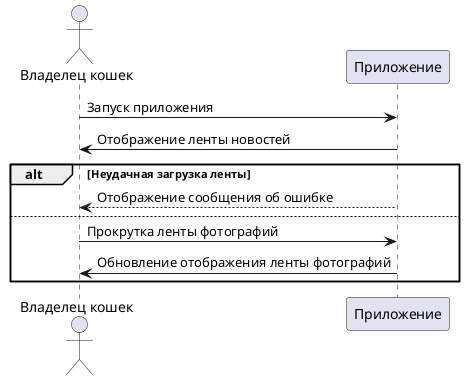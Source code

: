 @startuml
actor "Владелец кошек" as User
participant "Приложение" as App

User -> App: Запуск приложения
App -> User: Отображение ленты новостей

alt Неудачная загрузка ленты
  User <-- App: Отображение сообщения об ошибке
else
  User -> App: Прокрутка ленты фотографий
  App -> User: Обновление отображения ленты фотографий
end
@enduml